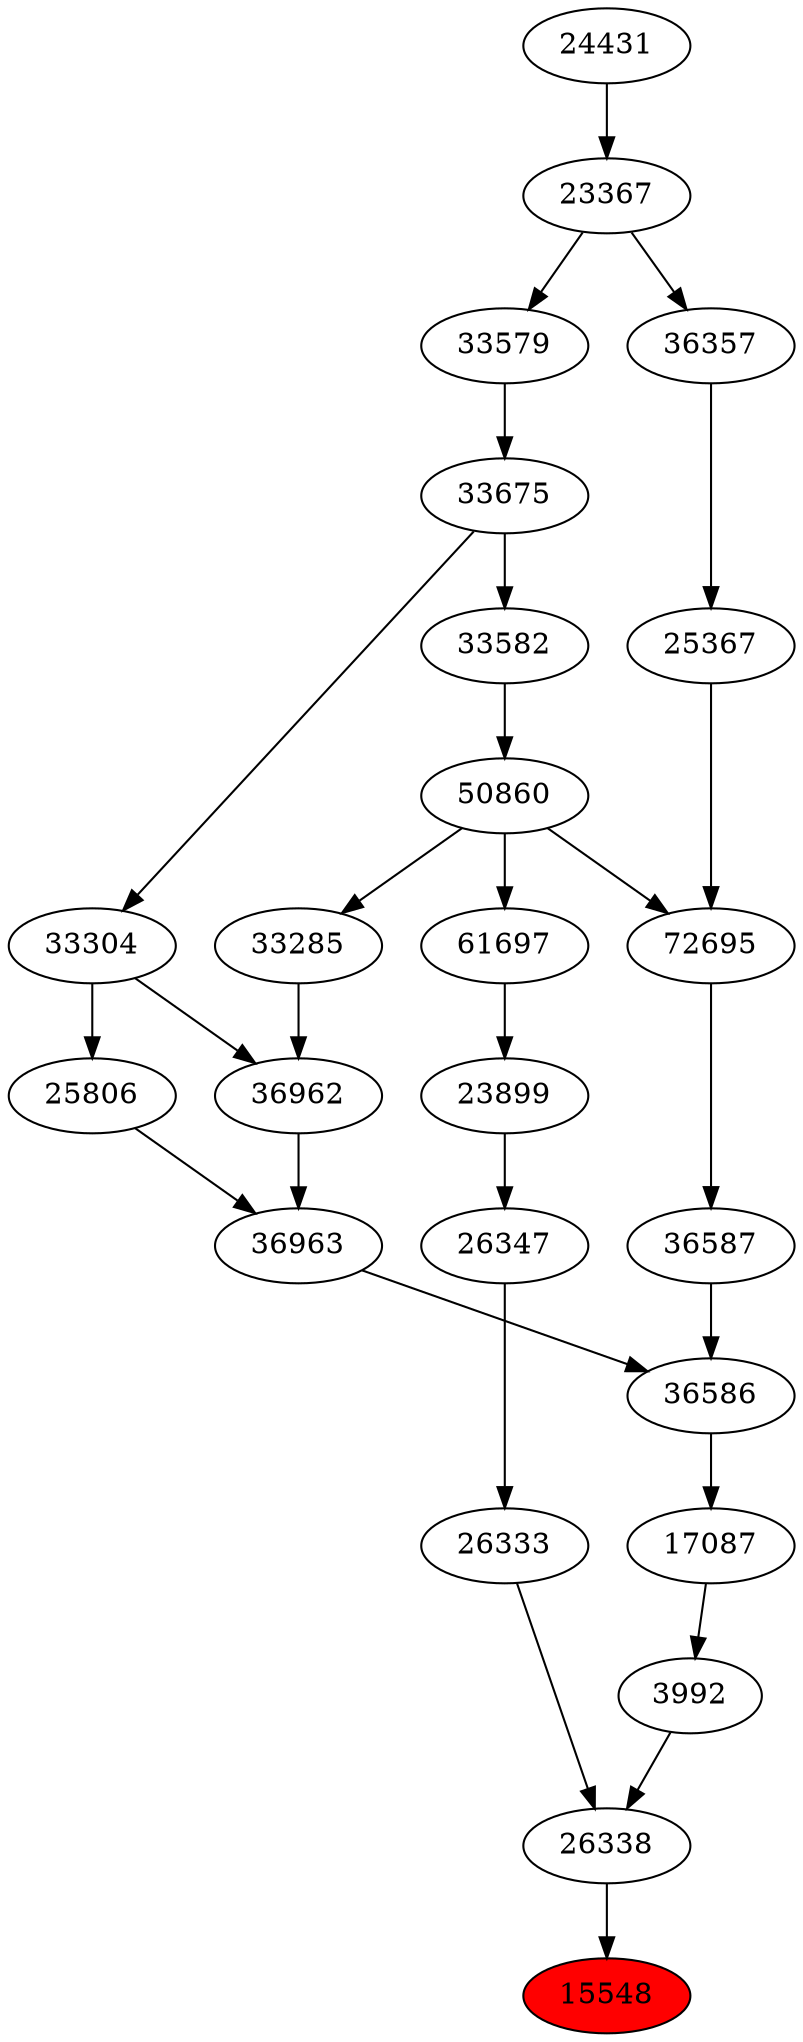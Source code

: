strict digraph{ 
15548 [label="15548" fillcolor=red style=filled]
26338 -> 15548
26338 [label="26338"]
26333 -> 26338
3992 -> 26338
26333 [label="26333"]
26347 -> 26333
3992 [label="3992"]
17087 -> 3992
26347 [label="26347"]
23899 -> 26347
17087 [label="17087"]
36586 -> 17087
23899 [label="23899"]
61697 -> 23899
36586 [label="36586"]
36587 -> 36586
36963 -> 36586
61697 [label="61697"]
50860 -> 61697
36587 [label="36587"]
72695 -> 36587
36963 [label="36963"]
36962 -> 36963
25806 -> 36963
50860 [label="50860"]
33582 -> 50860
72695 [label="72695"]
50860 -> 72695
25367 -> 72695
36962 [label="36962"]
33285 -> 36962
33304 -> 36962
25806 [label="25806"]
33304 -> 25806
33582 [label="33582"]
33675 -> 33582
25367 [label="25367"]
36357 -> 25367
33285 [label="33285"]
50860 -> 33285
33304 [label="33304"]
33675 -> 33304
33675 [label="33675"]
33579 -> 33675
36357 [label="36357"]
23367 -> 36357
33579 [label="33579"]
23367 -> 33579
23367 [label="23367"]
24431 -> 23367
24431 [label="24431"]
}